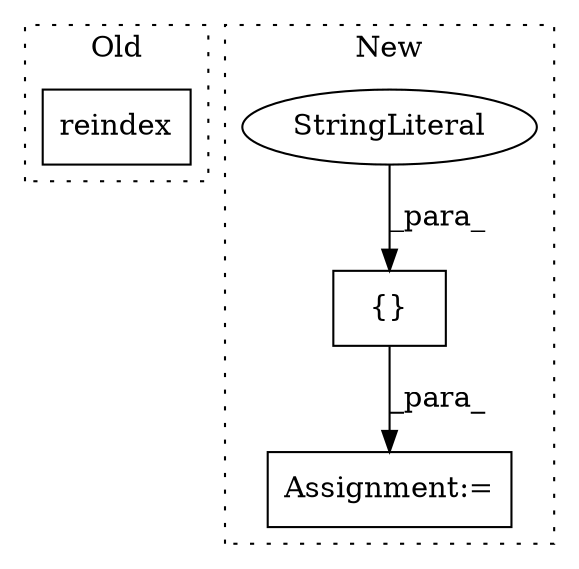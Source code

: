digraph G {
subgraph cluster0 {
1 [label="reindex" a="32" s="1837" l="9" shape="box"];
label = "Old";
style="dotted";
}
subgraph cluster1 {
2 [label="{}" a="4" s="874,959" l="1,1" shape="box"];
3 [label="Assignment:=" a="7" s="861" l="1" shape="box"];
4 [label="StringLiteral" a="45" s="910" l="10" shape="ellipse"];
label = "New";
style="dotted";
}
2 -> 3 [label="_para_"];
4 -> 2 [label="_para_"];
}